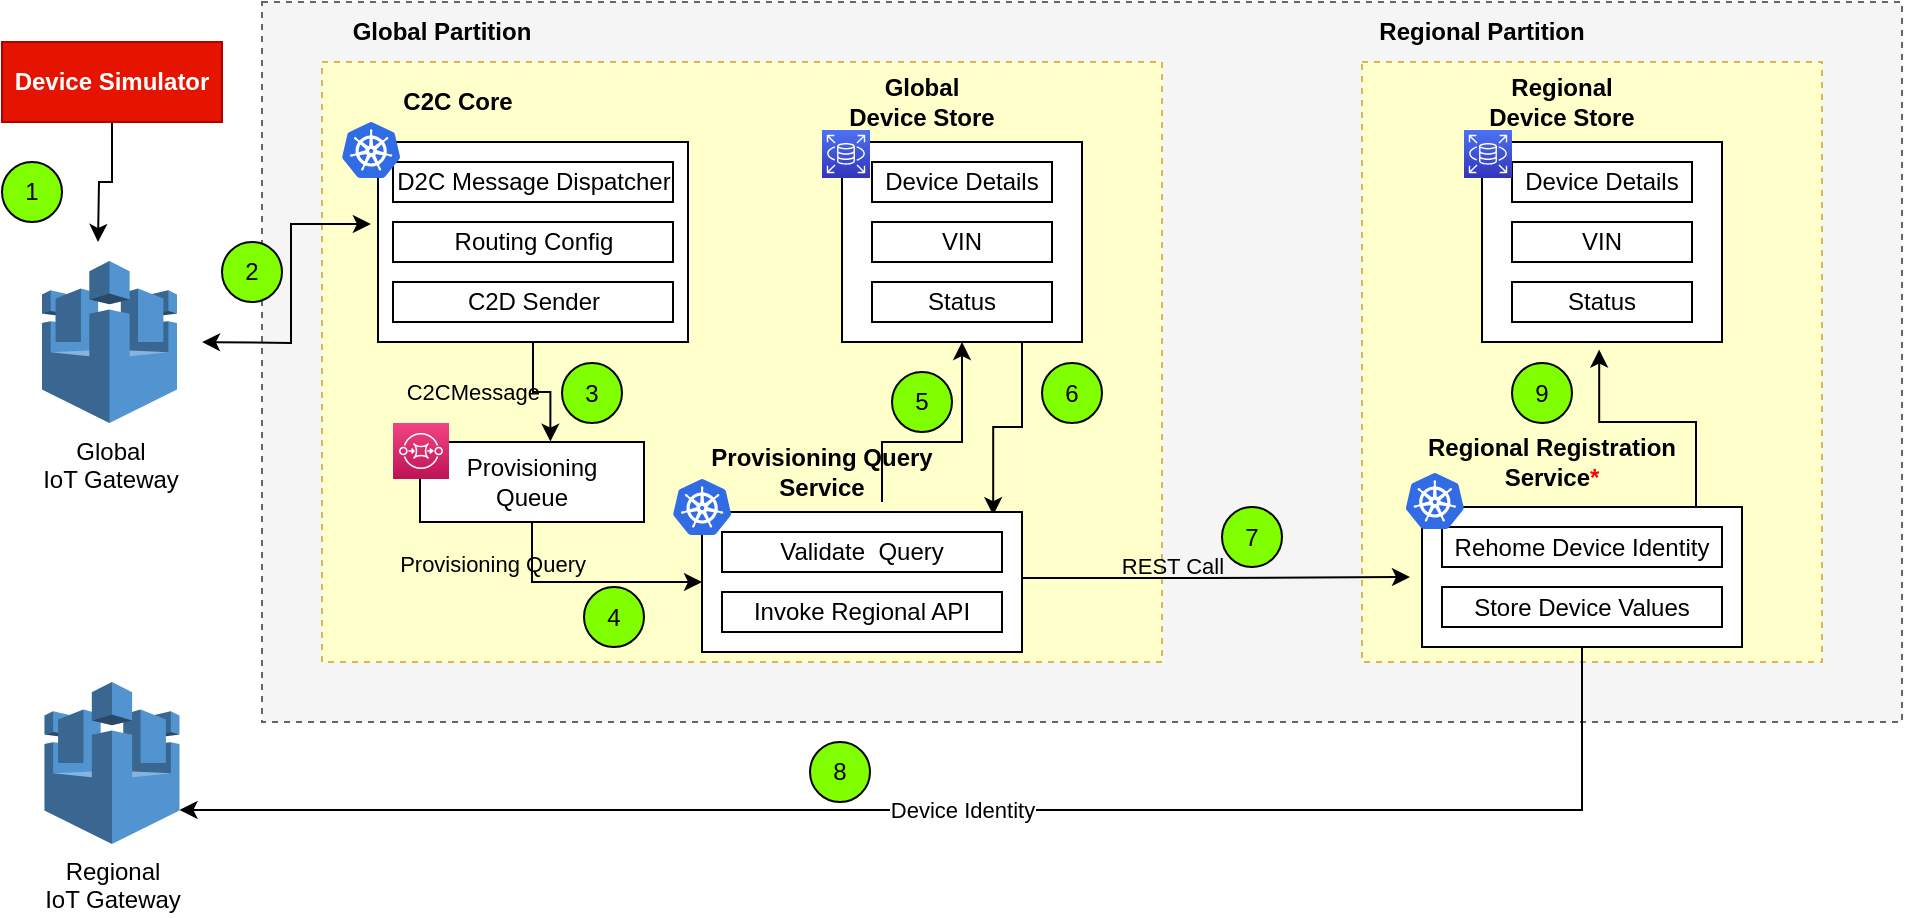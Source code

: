 <mxfile version="14.6.13" type="device"><diagram id="R6TGIWkesgHiwpo5rARP" name="Page-1"><mxGraphModel dx="1038" dy="523" grid="1" gridSize="10" guides="1" tooltips="1" connect="1" arrows="1" fold="1" page="1" pageScale="1" pageWidth="850" pageHeight="1100" math="0" shadow="0"><root><mxCell id="0"/><mxCell id="1" parent="0"/><mxCell id="99Dpm2esxYF6PMpXb_ZT-37" value="" style="rounded=0;whiteSpace=wrap;html=1;dashed=1;strokeColor=#666666;fillColor=#f5f5f5;fontColor=#333333;" parent="1" vertex="1"><mxGeometry x="290" y="120" width="820" height="360" as="geometry"/></mxCell><mxCell id="99Dpm2esxYF6PMpXb_ZT-36" value="" style="rounded=0;whiteSpace=wrap;html=1;strokeColor=#d6b656;dashed=1;fillColor=#FFFFCC;" parent="1" vertex="1"><mxGeometry x="840" y="150" width="230" height="300" as="geometry"/></mxCell><mxCell id="99Dpm2esxYF6PMpXb_ZT-27" value="" style="rounded=0;whiteSpace=wrap;html=1;strokeColor=#d6b656;dashed=1;fillColor=#FFFFCC;" parent="1" vertex="1"><mxGeometry x="320" y="150" width="420" height="300" as="geometry"/></mxCell><mxCell id="99Dpm2esxYF6PMpXb_ZT-28" style="edgeStyle=orthogonalEdgeStyle;rounded=0;orthogonalLoop=1;jettySize=auto;html=1;exitX=0.5;exitY=1;exitDx=0;exitDy=0;" parent="1" source="99Dpm2esxYF6PMpXb_ZT-1" edge="1"><mxGeometry relative="1" as="geometry"><mxPoint x="208" y="240" as="targetPoint"/></mxGeometry></mxCell><mxCell id="99Dpm2esxYF6PMpXb_ZT-1" value="&lt;b&gt;Device Simulator&lt;/b&gt;" style="rounded=0;whiteSpace=wrap;html=1;fillColor=#e51400;strokeColor=#B20000;fontColor=#ffffff;" parent="1" vertex="1"><mxGeometry x="160" y="140" width="110" height="40" as="geometry"/></mxCell><mxCell id="99Dpm2esxYF6PMpXb_ZT-29" style="edgeStyle=orthogonalEdgeStyle;rounded=0;orthogonalLoop=1;jettySize=auto;html=1;exitX=1;exitY=0.5;exitDx=0;exitDy=0;entryX=-0.023;entryY=0.41;entryDx=0;entryDy=0;entryPerimeter=0;startArrow=classic;startFill=1;endArrow=classic;endFill=1;" parent="1" target="99Dpm2esxYF6PMpXb_ZT-3" edge="1"><mxGeometry relative="1" as="geometry"><mxPoint x="260" y="290" as="sourcePoint"/></mxGeometry></mxCell><mxCell id="99Dpm2esxYF6PMpXb_ZT-30" value="C2CMessage" style="edgeStyle=orthogonalEdgeStyle;rounded=0;orthogonalLoop=1;jettySize=auto;html=1;exitX=0.5;exitY=1;exitDx=0;exitDy=0;entryX=0.582;entryY=-0.005;entryDx=0;entryDy=0;entryPerimeter=0;startArrow=none;startFill=0;endArrow=classic;endFill=1;labelBackgroundColor=none;labelPosition=left;verticalLabelPosition=middle;align=right;verticalAlign=middle;" parent="1" source="99Dpm2esxYF6PMpXb_ZT-3" target="99Dpm2esxYF6PMpXb_ZT-4" edge="1"><mxGeometry relative="1" as="geometry"/></mxCell><mxCell id="99Dpm2esxYF6PMpXb_ZT-3" value="" style="rounded=0;whiteSpace=wrap;html=1;" parent="1" vertex="1"><mxGeometry x="348" y="190" width="155" height="100" as="geometry"/></mxCell><mxCell id="99Dpm2esxYF6PMpXb_ZT-31" value="Provisioning Query" style="edgeStyle=orthogonalEdgeStyle;rounded=0;orthogonalLoop=1;jettySize=auto;html=1;exitX=0.5;exitY=1;exitDx=0;exitDy=0;entryX=0;entryY=0.5;entryDx=0;entryDy=0;startArrow=none;startFill=0;endArrow=classic;endFill=1;labelBackgroundColor=none;labelPosition=left;verticalLabelPosition=top;align=right;verticalAlign=bottom;" parent="1" source="99Dpm2esxYF6PMpXb_ZT-4" target="99Dpm2esxYF6PMpXb_ZT-14" edge="1"><mxGeometry relative="1" as="geometry"/></mxCell><mxCell id="99Dpm2esxYF6PMpXb_ZT-4" value="Provisioning&lt;br&gt;Queue" style="rounded=0;whiteSpace=wrap;html=1;" parent="1" vertex="1"><mxGeometry x="369" y="340" width="112" height="40" as="geometry"/></mxCell><mxCell id="99Dpm2esxYF6PMpXb_ZT-5" value="D2C Message Dispatcher" style="text;html=1;fillColor=none;align=center;verticalAlign=middle;whiteSpace=wrap;rounded=0;strokeColor=#000000;" parent="1" vertex="1"><mxGeometry x="355.5" y="200" width="140" height="20" as="geometry"/></mxCell><mxCell id="99Dpm2esxYF6PMpXb_ZT-6" value="Routing Config" style="text;html=1;fillColor=none;align=center;verticalAlign=middle;whiteSpace=wrap;rounded=0;strokeColor=#000000;" parent="1" vertex="1"><mxGeometry x="355.5" y="230" width="140" height="20" as="geometry"/></mxCell><mxCell id="99Dpm2esxYF6PMpXb_ZT-7" value="C2D Sender" style="text;html=1;fillColor=none;align=center;verticalAlign=middle;whiteSpace=wrap;rounded=0;strokeColor=#000000;" parent="1" vertex="1"><mxGeometry x="355.5" y="260" width="140" height="20" as="geometry"/></mxCell><mxCell id="99Dpm2esxYF6PMpXb_ZT-8" value="&lt;b&gt;C2C Core&lt;/b&gt;" style="text;html=1;strokeColor=none;fillColor=none;align=center;verticalAlign=middle;whiteSpace=wrap;rounded=0;" parent="1" vertex="1"><mxGeometry x="348" y="160" width="80" height="20" as="geometry"/></mxCell><mxCell id="99Dpm2esxYF6PMpXb_ZT-33" style="edgeStyle=orthogonalEdgeStyle;rounded=0;orthogonalLoop=1;jettySize=auto;html=1;entryX=0;entryY=0.5;entryDx=0;entryDy=0;startArrow=none;startFill=0;endArrow=classic;endFill=1;" parent="1" edge="1"><mxGeometry relative="1" as="geometry"><mxPoint x="670" y="408" as="sourcePoint"/><mxPoint x="864" y="407.5" as="targetPoint"/><Array as="points"><mxPoint x="764" y="408"/></Array></mxGeometry></mxCell><mxCell id="99Dpm2esxYF6PMpXb_ZT-55" value="REST Call" style="edgeLabel;html=1;align=center;verticalAlign=bottom;resizable=0;points=[];labelPosition=center;verticalLabelPosition=top;labelBackgroundColor=none;" parent="99Dpm2esxYF6PMpXb_ZT-33" vertex="1" connectable="0"><mxGeometry x="-0.225" y="-2" relative="1" as="geometry"><mxPoint as="offset"/></mxGeometry></mxCell><mxCell id="sTmR7J-X0fFb4jyisg0o-1" style="edgeStyle=orthogonalEdgeStyle;rounded=0;orthogonalLoop=1;jettySize=auto;html=1;exitX=0.75;exitY=1;exitDx=0;exitDy=0;entryX=0.91;entryY=0.023;entryDx=0;entryDy=0;entryPerimeter=0;" edge="1" parent="1" source="99Dpm2esxYF6PMpXb_ZT-9" target="99Dpm2esxYF6PMpXb_ZT-14"><mxGeometry relative="1" as="geometry"/></mxCell><mxCell id="99Dpm2esxYF6PMpXb_ZT-9" value="" style="rounded=0;whiteSpace=wrap;html=1;strokeColor=#000000;" parent="1" vertex="1"><mxGeometry x="580" y="190" width="120" height="100" as="geometry"/></mxCell><mxCell id="99Dpm2esxYF6PMpXb_ZT-10" value="&lt;b&gt;Global&lt;br&gt;Device Store&lt;/b&gt;" style="text;html=1;strokeColor=none;fillColor=none;align=center;verticalAlign=middle;whiteSpace=wrap;rounded=0;" parent="1" vertex="1"><mxGeometry x="580" y="160" width="80" height="20" as="geometry"/></mxCell><mxCell id="99Dpm2esxYF6PMpXb_ZT-11" value="Device Details" style="text;html=1;fillColor=none;align=center;verticalAlign=middle;whiteSpace=wrap;rounded=0;strokeColor=#000000;" parent="1" vertex="1"><mxGeometry x="595" y="200" width="90" height="20" as="geometry"/></mxCell><mxCell id="99Dpm2esxYF6PMpXb_ZT-12" value="VIN" style="text;html=1;fillColor=none;align=center;verticalAlign=middle;whiteSpace=wrap;rounded=0;strokeColor=#000000;" parent="1" vertex="1"><mxGeometry x="595" y="230" width="90" height="20" as="geometry"/></mxCell><mxCell id="99Dpm2esxYF6PMpXb_ZT-13" value="Status" style="text;html=1;fillColor=none;align=center;verticalAlign=middle;whiteSpace=wrap;rounded=0;strokeColor=#000000;" parent="1" vertex="1"><mxGeometry x="595" y="260" width="90" height="20" as="geometry"/></mxCell><mxCell id="99Dpm2esxYF6PMpXb_ZT-14" value="" style="rounded=0;whiteSpace=wrap;html=1;strokeColor=#000000;" parent="1" vertex="1"><mxGeometry x="510" y="375" width="160" height="70" as="geometry"/></mxCell><mxCell id="99Dpm2esxYF6PMpXb_ZT-32" style="edgeStyle=orthogonalEdgeStyle;rounded=0;orthogonalLoop=1;jettySize=auto;html=1;exitX=0.75;exitY=1;exitDx=0;exitDy=0;entryX=0.5;entryY=1;entryDx=0;entryDy=0;startArrow=none;startFill=0;endArrow=classic;endFill=1;" parent="1" source="99Dpm2esxYF6PMpXb_ZT-15" target="99Dpm2esxYF6PMpXb_ZT-9" edge="1"><mxGeometry relative="1" as="geometry"><Array as="points"><mxPoint x="600" y="340"/><mxPoint x="640" y="340"/></Array></mxGeometry></mxCell><mxCell id="99Dpm2esxYF6PMpXb_ZT-15" value="&lt;b&gt;Provisioning Query Service&lt;/b&gt;" style="text;html=1;strokeColor=none;fillColor=none;align=center;verticalAlign=middle;whiteSpace=wrap;rounded=0;" parent="1" vertex="1"><mxGeometry x="510" y="340" width="120" height="30" as="geometry"/></mxCell><mxCell id="99Dpm2esxYF6PMpXb_ZT-16" value="Validate&amp;nbsp; Query" style="text;html=1;fillColor=none;align=center;verticalAlign=middle;whiteSpace=wrap;rounded=0;strokeColor=#000000;" parent="1" vertex="1"><mxGeometry x="520" y="385" width="140" height="20" as="geometry"/></mxCell><mxCell id="99Dpm2esxYF6PMpXb_ZT-17" value="Invoke Regional API" style="text;html=1;fillColor=none;align=center;verticalAlign=middle;whiteSpace=wrap;rounded=0;strokeColor=#000000;" parent="1" vertex="1"><mxGeometry x="520" y="415" width="140" height="20" as="geometry"/></mxCell><mxCell id="99Dpm2esxYF6PMpXb_ZT-18" value="" style="rounded=0;whiteSpace=wrap;html=1;strokeColor=#000000;" parent="1" vertex="1"><mxGeometry x="900" y="190" width="120" height="100" as="geometry"/></mxCell><mxCell id="99Dpm2esxYF6PMpXb_ZT-19" value="&lt;b&gt;Regional&lt;br&gt;Device Store&lt;/b&gt;" style="text;html=1;strokeColor=none;fillColor=none;align=center;verticalAlign=middle;whiteSpace=wrap;rounded=0;" parent="1" vertex="1"><mxGeometry x="900" y="160" width="80" height="20" as="geometry"/></mxCell><mxCell id="99Dpm2esxYF6PMpXb_ZT-20" value="Device Details" style="text;html=1;fillColor=none;align=center;verticalAlign=middle;whiteSpace=wrap;rounded=0;strokeColor=#000000;" parent="1" vertex="1"><mxGeometry x="915" y="200" width="90" height="20" as="geometry"/></mxCell><mxCell id="99Dpm2esxYF6PMpXb_ZT-21" value="VIN" style="text;html=1;fillColor=none;align=center;verticalAlign=middle;whiteSpace=wrap;rounded=0;strokeColor=#000000;" parent="1" vertex="1"><mxGeometry x="915" y="230" width="90" height="20" as="geometry"/></mxCell><mxCell id="99Dpm2esxYF6PMpXb_ZT-22" value="Status" style="text;html=1;fillColor=none;align=center;verticalAlign=middle;whiteSpace=wrap;rounded=0;strokeColor=#000000;" parent="1" vertex="1"><mxGeometry x="915" y="260" width="90" height="20" as="geometry"/></mxCell><mxCell id="99Dpm2esxYF6PMpXb_ZT-59" value="Device Identity" style="edgeStyle=orthogonalEdgeStyle;rounded=0;orthogonalLoop=1;jettySize=auto;html=1;exitX=0.5;exitY=1;exitDx=0;exitDy=0;entryX=1;entryY=0.79;entryDx=0;entryDy=0;entryPerimeter=0;startArrow=none;startFill=0;endArrow=classic;endFill=1;" parent="1" source="99Dpm2esxYF6PMpXb_ZT-23" target="99Dpm2esxYF6PMpXb_ZT-58" edge="1"><mxGeometry relative="1" as="geometry"/></mxCell><mxCell id="99Dpm2esxYF6PMpXb_ZT-23" value="" style="rounded=0;whiteSpace=wrap;html=1;strokeColor=#000000;" parent="1" vertex="1"><mxGeometry x="870" y="372.5" width="160" height="70" as="geometry"/></mxCell><mxCell id="99Dpm2esxYF6PMpXb_ZT-34" value="" style="edgeStyle=orthogonalEdgeStyle;rounded=0;orthogonalLoop=1;jettySize=auto;html=1;entryX=0.68;entryY=1.038;entryDx=0;entryDy=0;entryPerimeter=0;startArrow=none;startFill=0;endArrow=classic;endFill=1;labelBackgroundColor=none;labelPosition=center;verticalLabelPosition=top;align=center;verticalAlign=bottom;" parent="1" source="99Dpm2esxYF6PMpXb_ZT-23" edge="1"><mxGeometry relative="1" as="geometry"><mxPoint x="1007" y="365" as="sourcePoint"/><mxPoint x="958.6" y="293.8" as="targetPoint"/><Array as="points"><mxPoint x="1007" y="330"/><mxPoint x="959" y="330"/></Array></mxGeometry></mxCell><mxCell id="99Dpm2esxYF6PMpXb_ZT-24" value="&lt;b&gt;Regional Registration Service&lt;font color=&quot;#ff0000&quot;&gt;*&lt;/font&gt;&lt;/b&gt;" style="text;html=1;strokeColor=none;fillColor=none;align=center;verticalAlign=middle;whiteSpace=wrap;rounded=0;" parent="1" vertex="1"><mxGeometry x="870" y="335" width="130" height="30" as="geometry"/></mxCell><mxCell id="99Dpm2esxYF6PMpXb_ZT-25" value="Rehome Device Identity" style="text;html=1;fillColor=none;align=center;verticalAlign=middle;whiteSpace=wrap;rounded=0;strokeColor=#000000;" parent="1" vertex="1"><mxGeometry x="880" y="382.5" width="140" height="20" as="geometry"/></mxCell><mxCell id="99Dpm2esxYF6PMpXb_ZT-26" value="Store Device Values" style="text;html=1;fillColor=none;align=center;verticalAlign=middle;whiteSpace=wrap;rounded=0;strokeColor=#000000;" parent="1" vertex="1"><mxGeometry x="880" y="412.5" width="140" height="20" as="geometry"/></mxCell><mxCell id="99Dpm2esxYF6PMpXb_ZT-38" value="&lt;span&gt;Global&lt;/span&gt;&lt;br&gt;&lt;span&gt;IoT Gateway&lt;/span&gt;" style="outlineConnect=0;dashed=0;verticalLabelPosition=bottom;verticalAlign=top;align=center;html=1;shape=mxgraph.aws3.aws_iot;fillColor=#5294CF;gradientColor=none;strokeColor=#000000;" parent="1" vertex="1"><mxGeometry x="180" y="249.5" width="67.5" height="81" as="geometry"/></mxCell><mxCell id="99Dpm2esxYF6PMpXb_ZT-39" value="1" style="ellipse;whiteSpace=wrap;html=1;aspect=fixed;strokeColor=#000000;fillColor=#80FF00;" parent="1" vertex="1"><mxGeometry x="160" y="200" width="30" height="30" as="geometry"/></mxCell><mxCell id="99Dpm2esxYF6PMpXb_ZT-40" value="2" style="ellipse;whiteSpace=wrap;html=1;aspect=fixed;strokeColor=#000000;fillColor=#80FF00;" parent="1" vertex="1"><mxGeometry x="270" y="240" width="30" height="30" as="geometry"/></mxCell><mxCell id="99Dpm2esxYF6PMpXb_ZT-41" value="3" style="ellipse;whiteSpace=wrap;html=1;aspect=fixed;strokeColor=#000000;fillColor=#80FF00;" parent="1" vertex="1"><mxGeometry x="440" y="300.5" width="30" height="30" as="geometry"/></mxCell><mxCell id="99Dpm2esxYF6PMpXb_ZT-42" value="4" style="ellipse;whiteSpace=wrap;html=1;aspect=fixed;strokeColor=#000000;fillColor=#80FF00;" parent="1" vertex="1"><mxGeometry x="451" y="412.5" width="30" height="30" as="geometry"/></mxCell><mxCell id="99Dpm2esxYF6PMpXb_ZT-43" value="5" style="ellipse;whiteSpace=wrap;html=1;aspect=fixed;strokeColor=#000000;fillColor=#80FF00;" parent="1" vertex="1"><mxGeometry x="605" y="305" width="30" height="30" as="geometry"/></mxCell><mxCell id="99Dpm2esxYF6PMpXb_ZT-45" value="7" style="ellipse;whiteSpace=wrap;html=1;aspect=fixed;strokeColor=#000000;fillColor=#80FF00;" parent="1" vertex="1"><mxGeometry x="770" y="372.5" width="30" height="30" as="geometry"/></mxCell><mxCell id="99Dpm2esxYF6PMpXb_ZT-46" value="9" style="ellipse;whiteSpace=wrap;html=1;aspect=fixed;strokeColor=#000000;fillColor=#80FF00;" parent="1" vertex="1"><mxGeometry x="915" y="300.5" width="30" height="30" as="geometry"/></mxCell><mxCell id="99Dpm2esxYF6PMpXb_ZT-47" value="" style="points=[[0,0,0],[0.25,0,0],[0.5,0,0],[0.75,0,0],[1,0,0],[0,1,0],[0.25,1,0],[0.5,1,0],[0.75,1,0],[1,1,0],[0,0.25,0],[0,0.5,0],[0,0.75,0],[1,0.25,0],[1,0.5,0],[1,0.75,0]];outlineConnect=0;fontColor=#232F3E;gradientColor=#F34482;gradientDirection=north;fillColor=#BC1356;strokeColor=#ffffff;dashed=0;verticalLabelPosition=bottom;verticalAlign=top;align=center;html=1;fontSize=12;fontStyle=0;aspect=fixed;shape=mxgraph.aws4.resourceIcon;resIcon=mxgraph.aws4.sqs;" parent="1" vertex="1"><mxGeometry x="355.5" y="330.5" width="28" height="28" as="geometry"/></mxCell><mxCell id="99Dpm2esxYF6PMpXb_ZT-50" value="" style="aspect=fixed;html=1;points=[];align=center;image;fontSize=12;image=img/lib/mscae/Kubernetes.svg;strokeColor=#000000;fillColor=#FFFFCC;" parent="1" vertex="1"><mxGeometry x="330" y="180" width="29.16" height="28" as="geometry"/></mxCell><mxCell id="99Dpm2esxYF6PMpXb_ZT-51" value="" style="aspect=fixed;html=1;points=[];align=center;image;fontSize=12;image=img/lib/mscae/Kubernetes.svg;strokeColor=#000000;fillColor=#FFFFCC;" parent="1" vertex="1"><mxGeometry x="495.5" y="358.5" width="29.16" height="28" as="geometry"/></mxCell><mxCell id="99Dpm2esxYF6PMpXb_ZT-52" value="" style="aspect=fixed;html=1;points=[];align=center;image;fontSize=12;image=img/lib/mscae/Kubernetes.svg;strokeColor=#000000;fillColor=#FFFFCC;" parent="1" vertex="1"><mxGeometry x="861.84" y="355.5" width="29.16" height="28" as="geometry"/></mxCell><mxCell id="99Dpm2esxYF6PMpXb_ZT-53" value="" style="points=[[0,0,0],[0.25,0,0],[0.5,0,0],[0.75,0,0],[1,0,0],[0,1,0],[0.25,1,0],[0.5,1,0],[0.75,1,0],[1,1,0],[0,0.25,0],[0,0.5,0],[0,0.75,0],[1,0.25,0],[1,0.5,0],[1,0.75,0]];outlineConnect=0;fontColor=#232F3E;gradientColor=#4D72F3;gradientDirection=north;fillColor=#3334B9;strokeColor=#ffffff;dashed=0;verticalLabelPosition=bottom;verticalAlign=top;align=center;html=1;fontSize=12;fontStyle=0;aspect=fixed;shape=mxgraph.aws4.resourceIcon;resIcon=mxgraph.aws4.rds;" parent="1" vertex="1"><mxGeometry x="570" y="184" width="24" height="24" as="geometry"/></mxCell><mxCell id="99Dpm2esxYF6PMpXb_ZT-54" value="" style="points=[[0,0,0],[0.25,0,0],[0.5,0,0],[0.75,0,0],[1,0,0],[0,1,0],[0.25,1,0],[0.5,1,0],[0.75,1,0],[1,1,0],[0,0.25,0],[0,0.5,0],[0,0.75,0],[1,0.25,0],[1,0.5,0],[1,0.75,0]];outlineConnect=0;fontColor=#232F3E;gradientColor=#4D72F3;gradientDirection=north;fillColor=#3334B9;strokeColor=#ffffff;dashed=0;verticalLabelPosition=bottom;verticalAlign=top;align=center;html=1;fontSize=12;fontStyle=0;aspect=fixed;shape=mxgraph.aws4.resourceIcon;resIcon=mxgraph.aws4.rds;" parent="1" vertex="1"><mxGeometry x="891" y="184" width="24" height="24" as="geometry"/></mxCell><mxCell id="99Dpm2esxYF6PMpXb_ZT-56" value="&lt;b&gt;Regional Partition&lt;/b&gt;" style="text;html=1;strokeColor=none;fillColor=none;align=center;verticalAlign=middle;whiteSpace=wrap;rounded=0;labelBackgroundColor=none;" parent="1" vertex="1"><mxGeometry x="840" y="120" width="120" height="30" as="geometry"/></mxCell><mxCell id="99Dpm2esxYF6PMpXb_ZT-58" value="Regional&lt;br&gt;&lt;span&gt;IoT Gateway&lt;/span&gt;" style="outlineConnect=0;dashed=0;verticalLabelPosition=bottom;verticalAlign=top;align=center;html=1;shape=mxgraph.aws3.aws_iot;fillColor=#5294CF;gradientColor=none;strokeColor=#000000;" parent="1" vertex="1"><mxGeometry x="181.25" y="460" width="67.5" height="81" as="geometry"/></mxCell><mxCell id="99Dpm2esxYF6PMpXb_ZT-60" value="8" style="ellipse;whiteSpace=wrap;html=1;aspect=fixed;strokeColor=#000000;fillColor=#80FF00;" parent="1" vertex="1"><mxGeometry x="564" y="490" width="30" height="30" as="geometry"/></mxCell><mxCell id="sTmR7J-X0fFb4jyisg0o-2" value="6" style="ellipse;whiteSpace=wrap;html=1;aspect=fixed;strokeColor=#000000;fillColor=#80FF00;" vertex="1" parent="1"><mxGeometry x="680" y="300.5" width="30" height="30" as="geometry"/></mxCell><mxCell id="sTmR7J-X0fFb4jyisg0o-3" value="&lt;b&gt;Global Partition&lt;/b&gt;" style="text;html=1;strokeColor=none;fillColor=none;align=center;verticalAlign=middle;whiteSpace=wrap;rounded=0;labelBackgroundColor=none;" vertex="1" parent="1"><mxGeometry x="320" y="120" width="120" height="30" as="geometry"/></mxCell></root></mxGraphModel></diagram></mxfile>